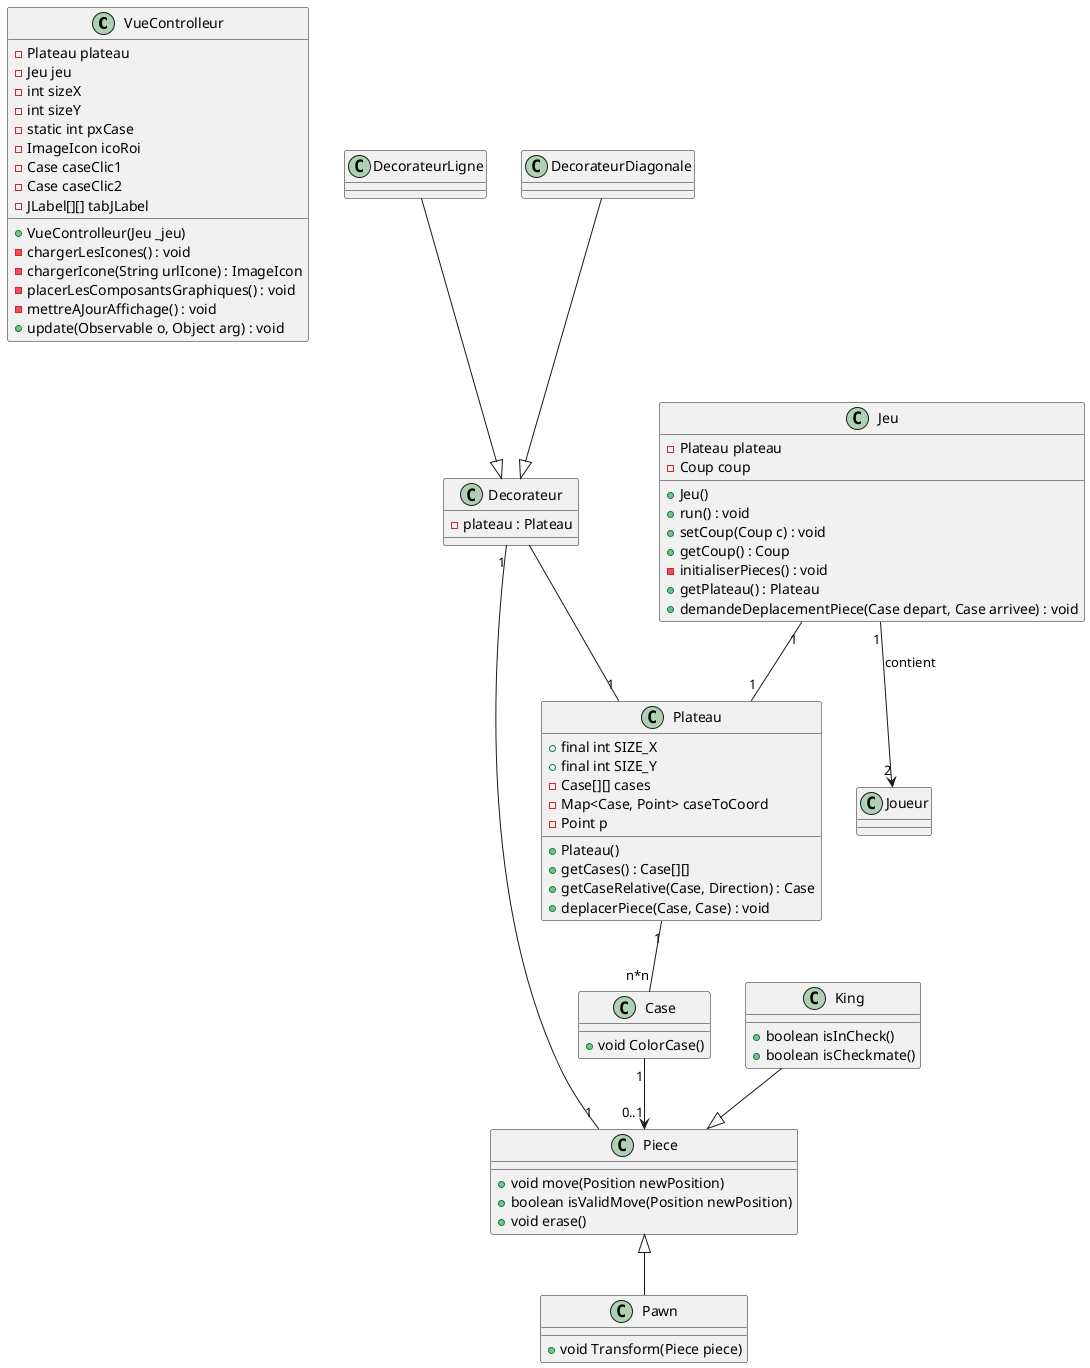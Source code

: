 @startuml
class VueControlleur {
        - Plateau plateau
        - Jeu jeu
        - int sizeX
        - int sizeY
        - static int pxCase
        - ImageIcon icoRoi
        - Case caseClic1
        - Case caseClic2
        - JLabel[][] tabJLabel

        + VueControlleur(Jeu _jeu)
        - chargerLesIcones() : void
        - chargerIcone(String urlIcone) : ImageIcon
        - placerLesComposantsGraphiques() : void
        - mettreAJourAffichage() : void
        + update(Observable o, Object arg) : void
    }

class Plateau {
    + final int SIZE_X
    + final int SIZE_Y
    - Case[][] cases
    - Map<Case, Point> caseToCoord
    - Point p

    + Plateau()
    + getCases() : Case[][]
    + getCaseRelative(Case, Direction) : Case
    + deplacerPiece(Case, Case) : void
}

class Piece{
    + void move(Position newPosition)
    + boolean isValidMove(Position newPosition)
    + void erase()
}

class Case{
    + void ColorCase()
}

class Jeu {
        - Plateau plateau
        - Coup coup

        + Jeu()
        + run() : void
        + setCoup(Coup c) : void
        + getCoup() : Coup
        - initialiserPieces() : void
        + getPlateau() : Plateau
        + demandeDeplacementPiece(Case depart, Case arrivee) : void
    }

class Decorateur {
    - plateau : Plateau
}

class DecorateurLigne
class DecorateurDiagonale

' Héritage
Decorateur -- "1" Plateau
DecorateurLigne --|> Decorateur
DecorateurDiagonale --|> Decorateur

class King {
    + boolean isInCheck()
    + boolean isCheckmate()
}

class Pawn extends Piece {
    + void Transform(Piece piece)
}
class Joueur

Plateau "1" -- "n*n" Case
Jeu "1" -- "1" Plateau
Case "1" --> "0..1" Piece
Decorateur "1" -- "1" Piece
King --|> Piece
Jeu "1" --> "2" Joueur : contient

@enduml
